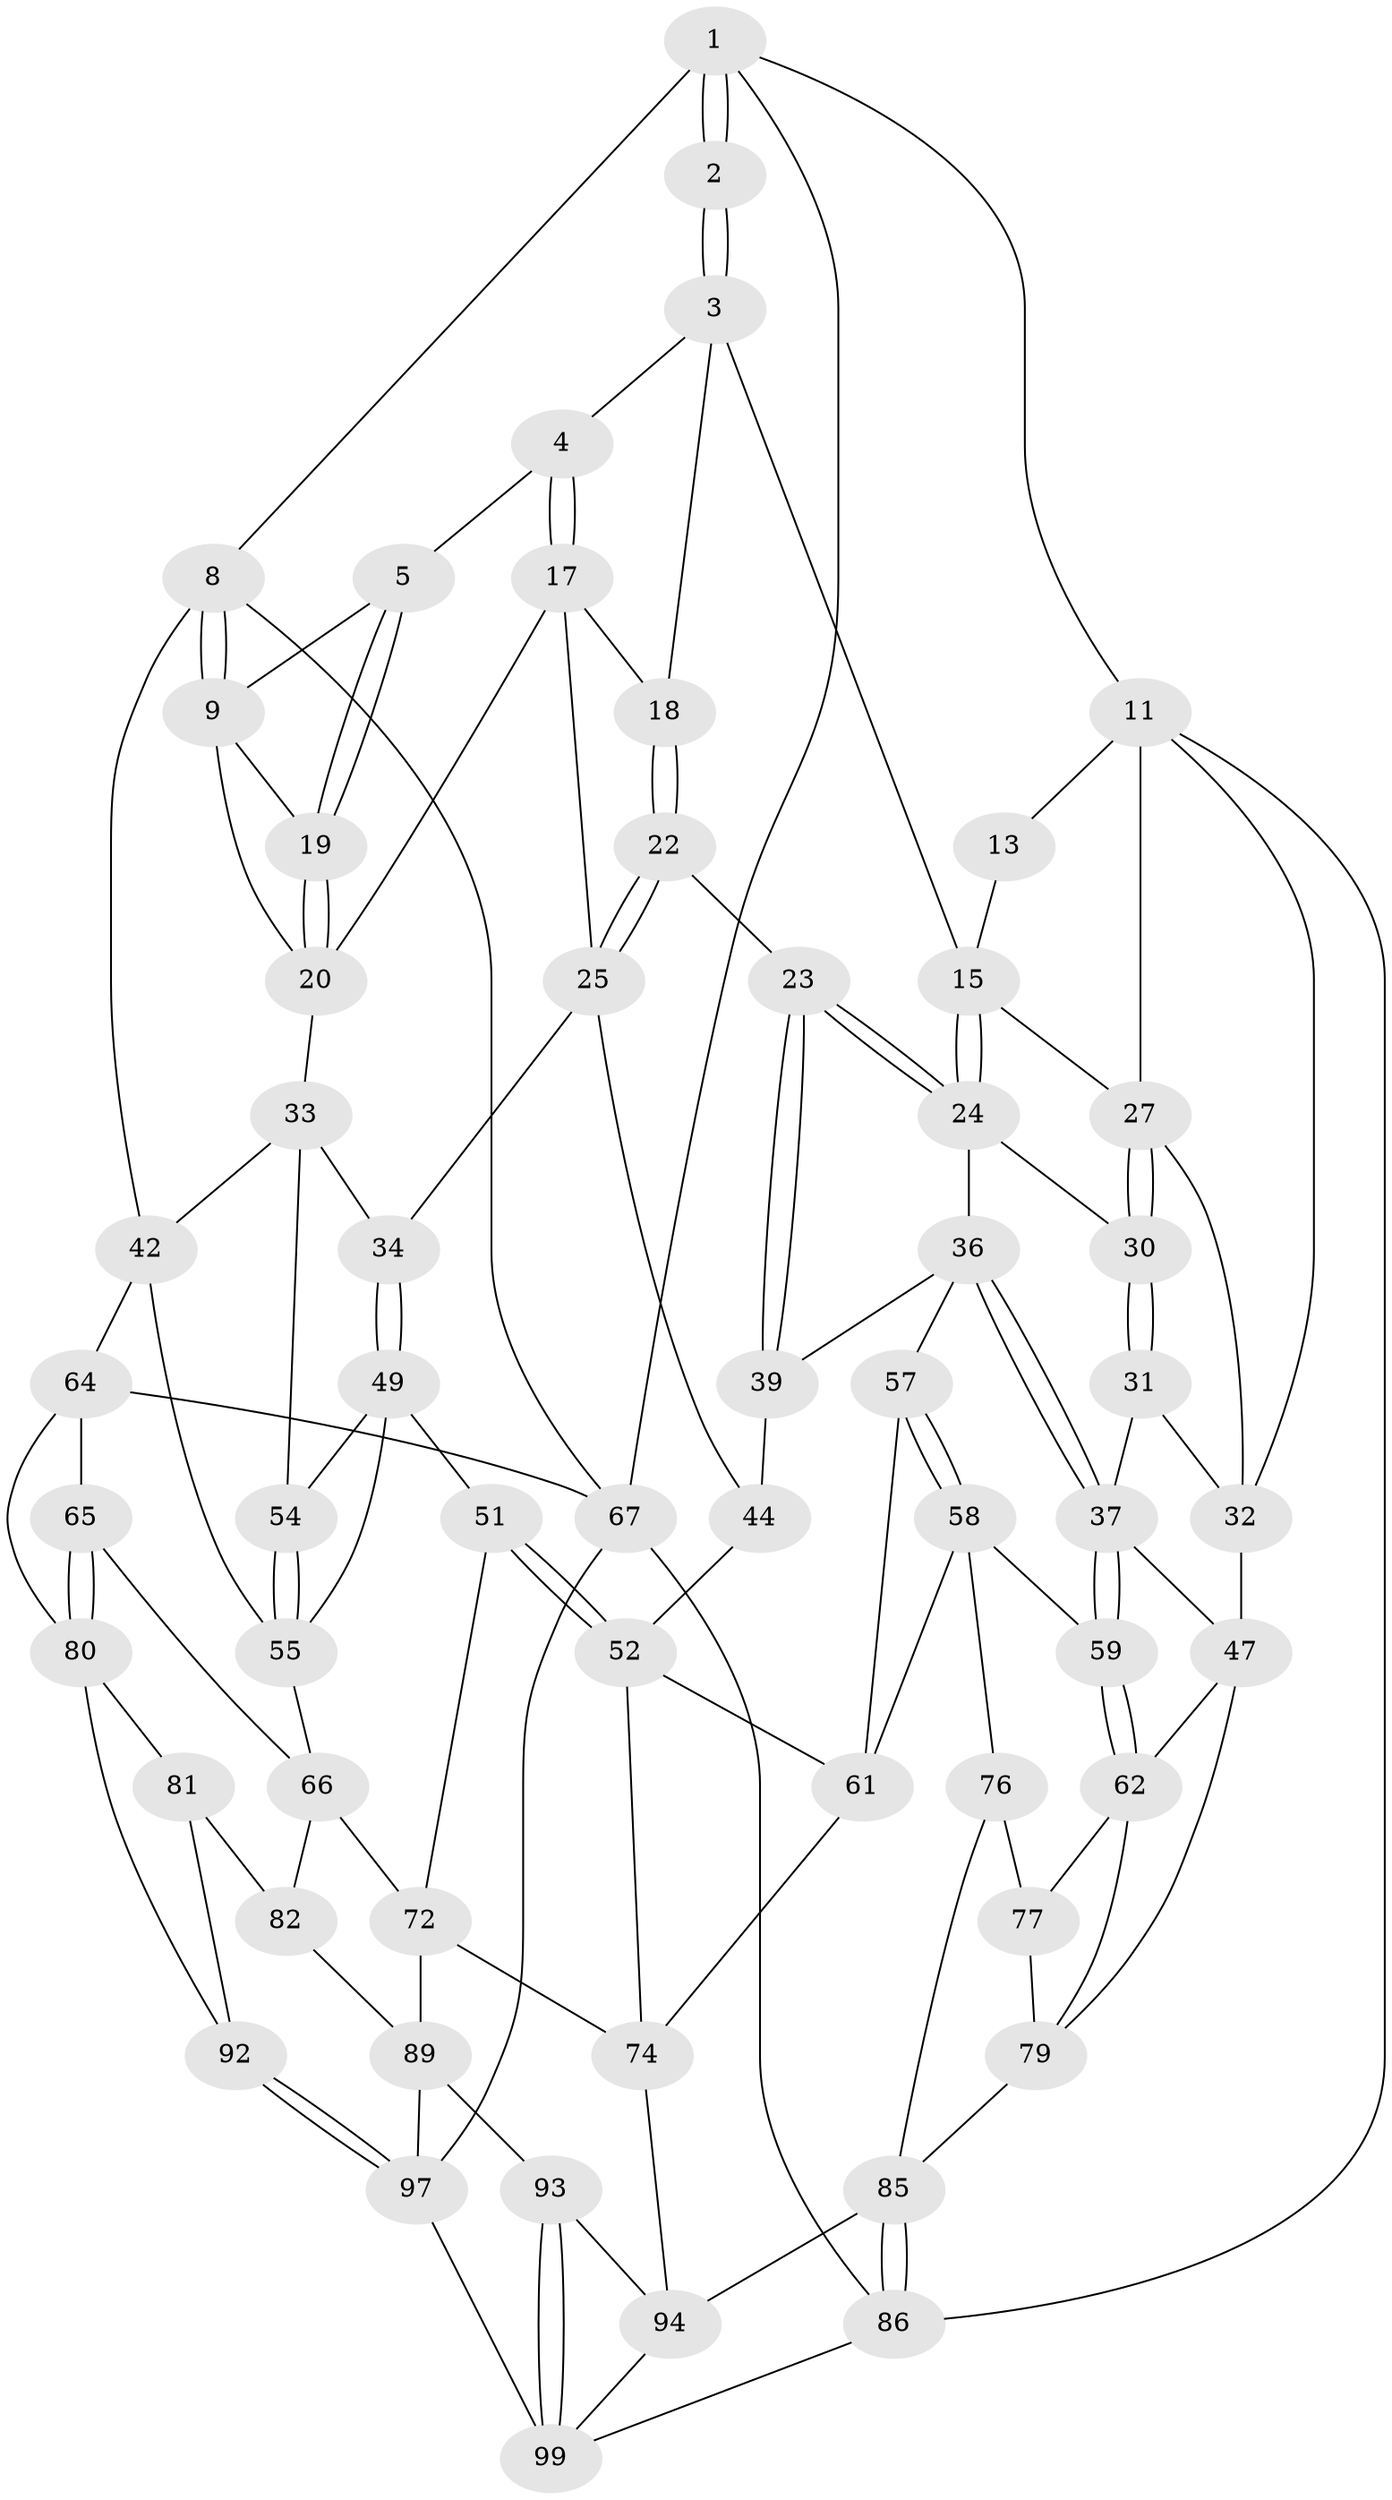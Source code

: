 // Generated by graph-tools (version 1.1) at 2025/24/03/03/25 07:24:39]
// undirected, 60 vertices, 132 edges
graph export_dot {
graph [start="1"]
  node [color=gray90,style=filled];
  1 [pos="+1+0",super="+7"];
  2 [pos="+0.664458325858726+0"];
  3 [pos="+0.6643543492681636+0",super="+14"];
  4 [pos="+0.6643791883507949+0"];
  5 [pos="+0.7993778409694332+0.06708966790571744",super="+6"];
  8 [pos="+1+0.2769729338450976",super="+43"];
  9 [pos="+1+0.25762403384430066",super="+10"];
  11 [pos="+0+0",super="+12"];
  13 [pos="+0.2560032922558133+0"];
  15 [pos="+0.35034687194003306+0.14123285394901344",super="+16"];
  17 [pos="+0.6511565494334208+0.1313352574174639",super="+21"];
  18 [pos="+0.516069536292937+0.11756508697161763"];
  19 [pos="+0.8326646477454953+0.1788421453197553"];
  20 [pos="+0.7830169140720418+0.24731870132001596",super="+26"];
  22 [pos="+0.6004965415723875+0.30145001842281427"];
  23 [pos="+0.5368103707789038+0.31543245804589964"];
  24 [pos="+0.4544175263215268+0.29142902803229626",super="+29"];
  25 [pos="+0.6351169435026065+0.29883862802943006",super="+35"];
  27 [pos="+0.19625084329244+0.22447192742857194",super="+28"];
  30 [pos="+0.21974231891814106+0.34189993232325977"];
  31 [pos="+0.20264348049186637+0.3765339820522101"];
  32 [pos="+0.027521167225281574+0.38515545014540714",super="+46"];
  33 [pos="+0.8730420702824435+0.3984286102706434",super="+41"];
  34 [pos="+0.7516934543004239+0.47046134950670365"];
  36 [pos="+0.35037312187431086+0.4555401641240157",super="+40"];
  37 [pos="+0.24060895476644648+0.5288715466531665",super="+38"];
  39 [pos="+0.4799574041685291+0.5232368636048977",super="+45"];
  42 [pos="+1+0.5190145575368733",super="+63"];
  44 [pos="+0.6493249445704579+0.4138614895495753",super="+53"];
  47 [pos="+0+0.5315836420853719",super="+48"];
  49 [pos="+0.7517169800949948+0.4705747410613018",super="+50"];
  51 [pos="+0.6324524147054261+0.6265746471640425"];
  52 [pos="+0.6213943959894214+0.6234973427018771",super="+60"];
  54 [pos="+0.7729179824903869+0.4901764471533736"];
  55 [pos="+0.8374684801821229+0.6010301584631793",super="+56"];
  57 [pos="+0.4233324564088609+0.5964807725131925"];
  58 [pos="+0.3493048261497712+0.6278345829984424",super="+70"];
  59 [pos="+0.2554250398977188+0.5729444292305887"];
  61 [pos="+0.48921838303466303+0.6737913073857534",super="+69"];
  62 [pos="+0.18125146998100938+0.6810776222102579",super="+78"];
  64 [pos="+0.8534553323449602+0.6604794461300785",super="+68"];
  65 [pos="+0.8350750076551788+0.6911910089943419"];
  66 [pos="+0.7553795111226309+0.6997328079316629",super="+71"];
  67 [pos="+1+0.7615979783561457",super="+87"];
  72 [pos="+0.6488530118187691+0.7787054034897287",super="+73"];
  74 [pos="+0.5390232850130665+0.7779820570341379",super="+75"];
  76 [pos="+0.20813533330068967+0.8540163885724165"];
  77 [pos="+0.1986934252399399+0.8444750498681822"];
  79 [pos="+0+0.664778016100323",super="+84"];
  80 [pos="+0.8486292320745307+0.7506218901527038",super="+83"];
  81 [pos="+0.8237424944578939+0.7838655726997937",super="+91"];
  82 [pos="+0.7485860069686873+0.7939259536582476",super="+88"];
  85 [pos="+0+0.821680033340642",super="+96"];
  86 [pos="+0+1"];
  89 [pos="+0.7039814864355135+0.9263903167109898",super="+90"];
  92 [pos="+0.8827822383375444+0.9039448241525879"];
  93 [pos="+0.6504481495325856+0.8985856710710011"];
  94 [pos="+0.48891058505158946+0.8971537183019763",super="+95"];
  97 [pos="+1+1",super="+98"];
  99 [pos="+0.454741929983028+1",super="+100"];
  1 -- 2;
  1 -- 2;
  1 -- 8;
  1 -- 11;
  1 -- 67;
  2 -- 3;
  2 -- 3;
  3 -- 4;
  3 -- 18;
  3 -- 15;
  4 -- 5;
  4 -- 17;
  4 -- 17;
  5 -- 19;
  5 -- 19;
  5 -- 9;
  8 -- 9;
  8 -- 9;
  8 -- 42;
  8 -- 67;
  9 -- 19;
  9 -- 20;
  11 -- 86;
  11 -- 13;
  11 -- 32;
  11 -- 27;
  13 -- 15;
  15 -- 24;
  15 -- 24;
  15 -- 27;
  17 -- 18;
  17 -- 20;
  17 -- 25;
  18 -- 22;
  18 -- 22;
  19 -- 20;
  19 -- 20;
  20 -- 33;
  22 -- 23;
  22 -- 25;
  22 -- 25;
  23 -- 24;
  23 -- 24;
  23 -- 39;
  23 -- 39;
  24 -- 36;
  24 -- 30;
  25 -- 34;
  25 -- 44;
  27 -- 30;
  27 -- 30;
  27 -- 32;
  30 -- 31;
  30 -- 31;
  31 -- 32;
  31 -- 37;
  32 -- 47;
  33 -- 34;
  33 -- 42;
  33 -- 54;
  34 -- 49;
  34 -- 49;
  36 -- 37;
  36 -- 37;
  36 -- 57;
  36 -- 39;
  37 -- 59;
  37 -- 59;
  37 -- 47;
  39 -- 44 [weight=2];
  42 -- 64;
  42 -- 55;
  44 -- 52;
  47 -- 62;
  47 -- 79;
  49 -- 54;
  49 -- 51;
  49 -- 55;
  51 -- 52;
  51 -- 52;
  51 -- 72;
  52 -- 74;
  52 -- 61;
  54 -- 55;
  54 -- 55;
  55 -- 66;
  57 -- 58;
  57 -- 58;
  57 -- 61;
  58 -- 59;
  58 -- 76;
  58 -- 61;
  59 -- 62;
  59 -- 62;
  61 -- 74;
  62 -- 77;
  62 -- 79;
  64 -- 65;
  64 -- 80;
  64 -- 67;
  65 -- 66;
  65 -- 80;
  65 -- 80;
  66 -- 72;
  66 -- 82;
  67 -- 86;
  67 -- 97;
  72 -- 89;
  72 -- 74;
  74 -- 94;
  76 -- 77;
  76 -- 85;
  77 -- 79;
  79 -- 85;
  80 -- 81;
  80 -- 92;
  81 -- 82 [weight=2];
  81 -- 92;
  82 -- 89;
  85 -- 86;
  85 -- 86;
  85 -- 94;
  86 -- 99;
  89 -- 93;
  89 -- 97;
  92 -- 97;
  92 -- 97;
  93 -- 94;
  93 -- 99;
  93 -- 99;
  94 -- 99;
  97 -- 99;
}
